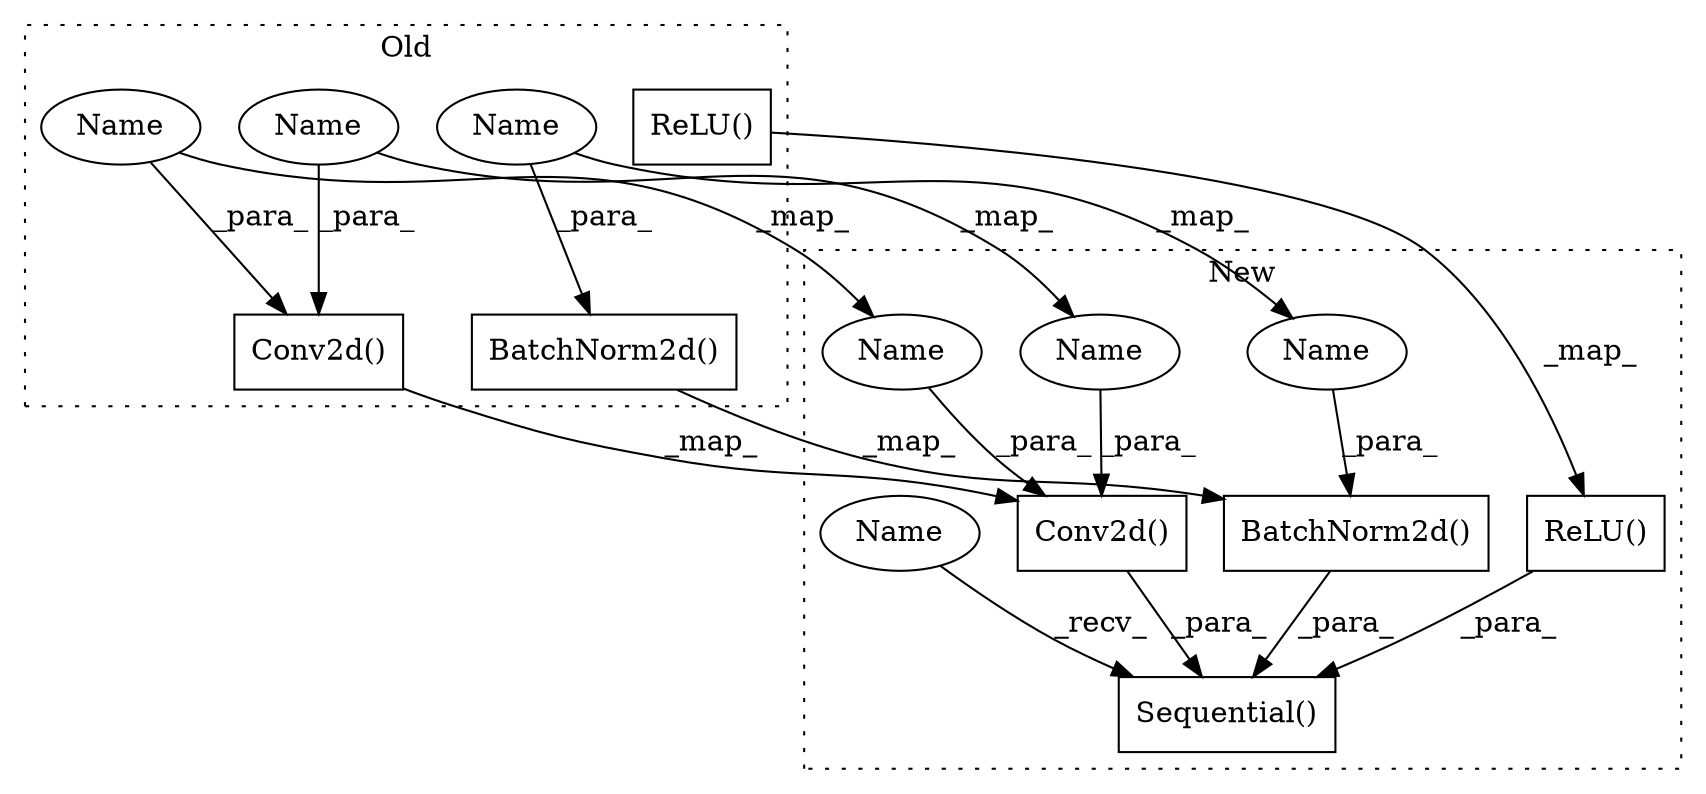 digraph G {
subgraph cluster0 {
1 [label="BatchNorm2d()" a="75" s="242,265" l="15,1" shape="box"];
4 [label="Conv2d()" a="75" s="315,351" l="10,34" shape="box"];
6 [label="ReLU()" a="75" s="437" l="21" shape="box"];
11 [label="Name" a="87" s="325" l="8" shape="ellipse"];
12 [label="Name" a="87" s="335" l="8" shape="ellipse"];
13 [label="Name" a="87" s="257" l="8" shape="ellipse"];
label = "Old";
style="dotted";
}
subgraph cluster1 {
2 [label="BatchNorm2d()" a="75" s="312,335" l="15,1" shape="box"];
3 [label="Sequential()" a="75" s="252,782" l="14,1" shape="box"];
5 [label="Conv2d()" a="75" s="422,458" l="10,34" shape="box"];
7 [label="ReLU()" a="75" s="583" l="21" shape="box"];
8 [label="Name" a="87" s="327" l="8" shape="ellipse"];
9 [label="Name" a="87" s="432" l="8" shape="ellipse"];
10 [label="Name" a="87" s="442" l="8" shape="ellipse"];
14 [label="Name" a="87" s="252" l="2" shape="ellipse"];
label = "New";
style="dotted";
}
1 -> 2 [label="_map_"];
2 -> 3 [label="_para_"];
4 -> 5 [label="_map_"];
5 -> 3 [label="_para_"];
6 -> 7 [label="_map_"];
7 -> 3 [label="_para_"];
8 -> 2 [label="_para_"];
9 -> 5 [label="_para_"];
10 -> 5 [label="_para_"];
11 -> 9 [label="_map_"];
11 -> 4 [label="_para_"];
12 -> 10 [label="_map_"];
12 -> 4 [label="_para_"];
13 -> 8 [label="_map_"];
13 -> 1 [label="_para_"];
14 -> 3 [label="_recv_"];
}